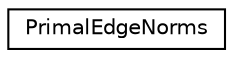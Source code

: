 digraph "Graphical Class Hierarchy"
{
 // LATEX_PDF_SIZE
  edge [fontname="Helvetica",fontsize="10",labelfontname="Helvetica",labelfontsize="10"];
  node [fontname="Helvetica",fontsize="10",shape=record];
  rankdir="LR";
  Node0 [label="PrimalEdgeNorms",height=0.2,width=0.4,color="black", fillcolor="white", style="filled",URL="$classoperations__research_1_1glop_1_1_primal_edge_norms.html",tooltip=" "];
}
